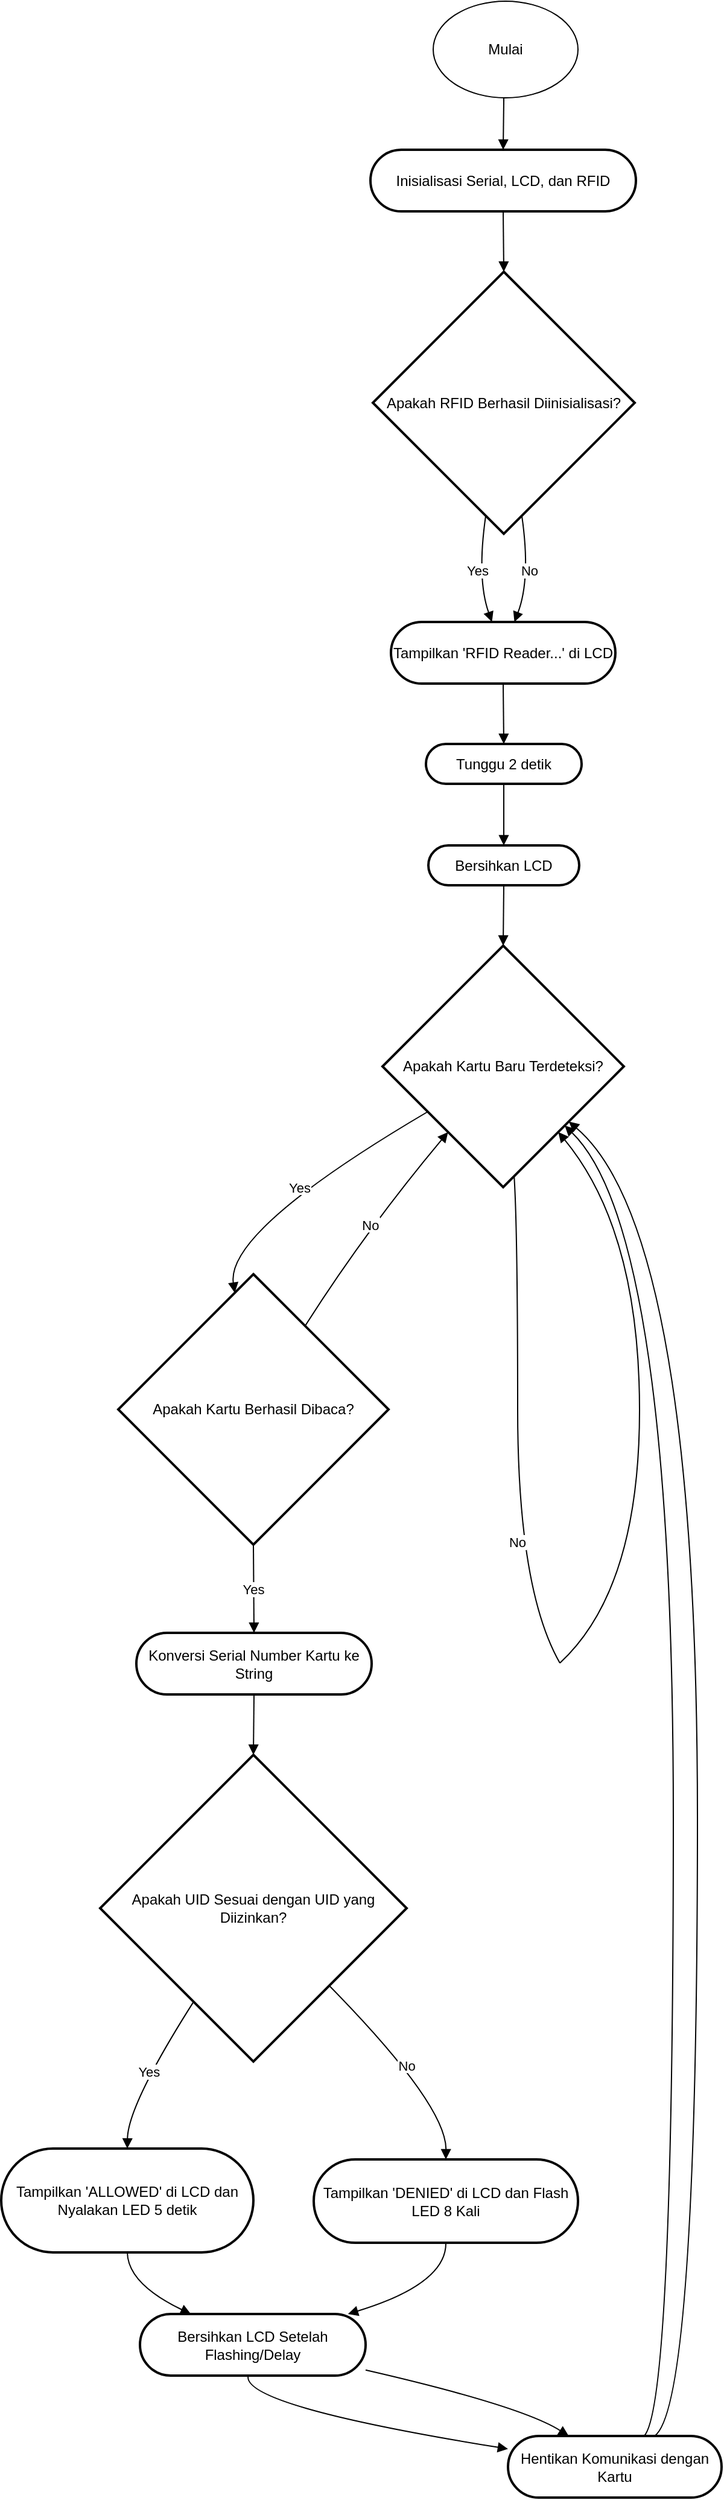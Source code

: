 <mxfile version="24.7.17">
  <diagram name="Page-1" id="JwDsAGPlqfCBR2MU8sBk">
    <mxGraphModel dx="1050" dy="1721" grid="1" gridSize="10" guides="1" tooltips="1" connect="1" arrows="1" fold="1" page="1" pageScale="1" pageWidth="850" pageHeight="1100" math="0" shadow="0">
      <root>
        <mxCell id="0" />
        <mxCell id="1" parent="0" />
        <mxCell id="ErsTNzK7OGeEdpvl7YnJ-2" value="Inisialisasi Serial, LCD, dan RFID" style="rounded=1;whiteSpace=wrap;arcSize=50;strokeWidth=2;" parent="1" vertex="1">
          <mxGeometry x="326" y="103" width="220" height="51" as="geometry" />
        </mxCell>
        <mxCell id="ErsTNzK7OGeEdpvl7YnJ-3" value="Apakah RFID Berhasil Diinisialisasi?" style="rhombus;strokeWidth=2;whiteSpace=wrap;" parent="1" vertex="1">
          <mxGeometry x="328" y="204" width="217" height="217" as="geometry" />
        </mxCell>
        <mxCell id="ErsTNzK7OGeEdpvl7YnJ-4" value="Tampilkan &#39;RFID Reader...&#39; di LCD" style="rounded=1;whiteSpace=wrap;arcSize=50;strokeWidth=2;" parent="1" vertex="1">
          <mxGeometry x="343" y="494" width="186" height="51" as="geometry" />
        </mxCell>
        <mxCell id="ErsTNzK7OGeEdpvl7YnJ-5" value="Tunggu 2 detik" style="rounded=1;whiteSpace=wrap;arcSize=50;strokeWidth=2;" parent="1" vertex="1">
          <mxGeometry x="372" y="595" width="129" height="33" as="geometry" />
        </mxCell>
        <mxCell id="ErsTNzK7OGeEdpvl7YnJ-6" value="Bersihkan LCD" style="rounded=1;whiteSpace=wrap;arcSize=50;strokeWidth=2;" parent="1" vertex="1">
          <mxGeometry x="374" y="679" width="125" height="33" as="geometry" />
        </mxCell>
        <mxCell id="ErsTNzK7OGeEdpvl7YnJ-7" value="Apakah Kartu Baru Terdeteksi?" style="rhombus;strokeWidth=2;whiteSpace=wrap;" parent="1" vertex="1">
          <mxGeometry x="336" y="762" width="200" height="200" as="geometry" />
        </mxCell>
        <mxCell id="ErsTNzK7OGeEdpvl7YnJ-8" value="Apakah Kartu Berhasil Dibaca?" style="rhombus;strokeWidth=2;whiteSpace=wrap;" parent="1" vertex="1">
          <mxGeometry x="117" y="1034" width="224" height="224" as="geometry" />
        </mxCell>
        <mxCell id="ErsTNzK7OGeEdpvl7YnJ-9" value="Konversi Serial Number Kartu ke String" style="rounded=1;whiteSpace=wrap;arcSize=50;strokeWidth=2;" parent="1" vertex="1">
          <mxGeometry x="132" y="1331" width="195" height="51" as="geometry" />
        </mxCell>
        <mxCell id="ErsTNzK7OGeEdpvl7YnJ-10" value="Apakah UID Sesuai dengan UID yang Diizinkan?" style="rhombus;strokeWidth=2;whiteSpace=wrap;" parent="1" vertex="1">
          <mxGeometry x="102" y="1432" width="254" height="254" as="geometry" />
        </mxCell>
        <mxCell id="ErsTNzK7OGeEdpvl7YnJ-11" value="Tampilkan &#39;ALLOWED&#39; di LCD dan Nyalakan LED 5 detik" style="rounded=1;whiteSpace=wrap;arcSize=50;strokeWidth=2;" parent="1" vertex="1">
          <mxGeometry x="20" y="1758" width="209" height="86" as="geometry" />
        </mxCell>
        <mxCell id="ErsTNzK7OGeEdpvl7YnJ-12" value="Tampilkan &#39;DENIED&#39; di LCD dan Flash LED 8 Kali" style="rounded=1;whiteSpace=wrap;arcSize=50;strokeWidth=2;" parent="1" vertex="1">
          <mxGeometry x="279" y="1767" width="219" height="69" as="geometry" />
        </mxCell>
        <mxCell id="ErsTNzK7OGeEdpvl7YnJ-13" value="Bersihkan LCD Setelah Flashing/Delay" style="rounded=1;whiteSpace=wrap;arcSize=50;strokeWidth=2;" parent="1" vertex="1">
          <mxGeometry x="135" y="1895" width="187" height="51" as="geometry" />
        </mxCell>
        <mxCell id="ErsTNzK7OGeEdpvl7YnJ-14" value="Hentikan Komunikasi dengan Kartu" style="rounded=1;whiteSpace=wrap;arcSize=50;strokeWidth=2;" parent="1" vertex="1">
          <mxGeometry x="440" y="1996" width="177" height="51" as="geometry" />
        </mxCell>
        <mxCell id="ErsTNzK7OGeEdpvl7YnJ-16" value="" style="whiteSpace=wrap;strokeWidth=2;" parent="1" vertex="1">
          <mxGeometry x="448" y="1146" as="geometry" />
        </mxCell>
        <mxCell id="ErsTNzK7OGeEdpvl7YnJ-17" value="" style="whiteSpace=wrap;strokeWidth=2;" parent="1" vertex="1">
          <mxGeometry x="483" y="1356" as="geometry" />
        </mxCell>
        <mxCell id="ErsTNzK7OGeEdpvl7YnJ-18" value="" style="curved=1;startArrow=none;endArrow=block;exitX=0.51;exitY=1.01;entryX=0.5;entryY=0.01;rounded=0;" parent="1" target="ErsTNzK7OGeEdpvl7YnJ-2" edge="1">
          <mxGeometry relative="1" as="geometry">
            <Array as="points" />
            <mxPoint x="436.608" y="53" as="sourcePoint" />
          </mxGeometry>
        </mxCell>
        <mxCell id="ErsTNzK7OGeEdpvl7YnJ-19" value="" style="curved=1;startArrow=none;endArrow=block;exitX=0.5;exitY=1.01;entryX=0.5;entryY=0;rounded=0;" parent="1" source="ErsTNzK7OGeEdpvl7YnJ-2" target="ErsTNzK7OGeEdpvl7YnJ-3" edge="1">
          <mxGeometry relative="1" as="geometry">
            <Array as="points" />
          </mxGeometry>
        </mxCell>
        <mxCell id="ErsTNzK7OGeEdpvl7YnJ-20" value="Yes" style="curved=1;startArrow=none;endArrow=block;exitX=0.42;exitY=1;entryX=0.45;entryY=0;rounded=0;" parent="1" source="ErsTNzK7OGeEdpvl7YnJ-3" target="ErsTNzK7OGeEdpvl7YnJ-4" edge="1">
          <mxGeometry relative="1" as="geometry">
            <Array as="points">
              <mxPoint x="414" y="458" />
            </Array>
          </mxGeometry>
        </mxCell>
        <mxCell id="ErsTNzK7OGeEdpvl7YnJ-21" value="No" style="curved=1;startArrow=none;endArrow=block;exitX=0.58;exitY=1;entryX=0.55;entryY=0;rounded=0;" parent="1" source="ErsTNzK7OGeEdpvl7YnJ-3" target="ErsTNzK7OGeEdpvl7YnJ-4" edge="1">
          <mxGeometry relative="1" as="geometry">
            <Array as="points">
              <mxPoint x="459" y="458" />
            </Array>
          </mxGeometry>
        </mxCell>
        <mxCell id="ErsTNzK7OGeEdpvl7YnJ-22" value="" style="curved=1;startArrow=none;endArrow=block;exitX=0.5;exitY=1;entryX=0.5;entryY=0.01;rounded=0;" parent="1" source="ErsTNzK7OGeEdpvl7YnJ-4" target="ErsTNzK7OGeEdpvl7YnJ-5" edge="1">
          <mxGeometry relative="1" as="geometry">
            <Array as="points" />
          </mxGeometry>
        </mxCell>
        <mxCell id="ErsTNzK7OGeEdpvl7YnJ-23" value="" style="curved=1;startArrow=none;endArrow=block;exitX=0.5;exitY=1.02;entryX=0.5;entryY=-0.01;rounded=0;" parent="1" source="ErsTNzK7OGeEdpvl7YnJ-5" target="ErsTNzK7OGeEdpvl7YnJ-6" edge="1">
          <mxGeometry relative="1" as="geometry">
            <Array as="points" />
          </mxGeometry>
        </mxCell>
        <mxCell id="ErsTNzK7OGeEdpvl7YnJ-24" value="" style="curved=1;startArrow=none;endArrow=block;exitX=0.5;exitY=1;entryX=0.5;entryY=0;rounded=0;" parent="1" source="ErsTNzK7OGeEdpvl7YnJ-6" target="ErsTNzK7OGeEdpvl7YnJ-7" edge="1">
          <mxGeometry relative="1" as="geometry">
            <Array as="points" />
          </mxGeometry>
        </mxCell>
        <mxCell id="ErsTNzK7OGeEdpvl7YnJ-25" value="Yes" style="curved=1;startArrow=none;endArrow=block;exitX=0;exitY=0.8;entryX=0.42;entryY=0;rounded=0;" parent="1" source="ErsTNzK7OGeEdpvl7YnJ-7" target="ErsTNzK7OGeEdpvl7YnJ-8" edge="1">
          <mxGeometry relative="1" as="geometry">
            <Array as="points">
              <mxPoint x="206" y="998" />
            </Array>
          </mxGeometry>
        </mxCell>
        <mxCell id="ErsTNzK7OGeEdpvl7YnJ-26" value="" style="curved=1;startArrow=none;endArrow=none;exitX=0.55;exitY=1;entryX=Infinity;entryY=Infinity;rounded=0;" parent="1" source="ErsTNzK7OGeEdpvl7YnJ-7" target="ErsTNzK7OGeEdpvl7YnJ-16" edge="1">
          <mxGeometry relative="1" as="geometry">
            <Array as="points">
              <mxPoint x="448" y="998" />
            </Array>
          </mxGeometry>
        </mxCell>
        <mxCell id="ErsTNzK7OGeEdpvl7YnJ-27" value="No" style="curved=1;startArrow=none;endArrow=none;exitX=Infinity;exitY=Infinity;entryX=Infinity;entryY=Infinity;rounded=0;" parent="1" source="ErsTNzK7OGeEdpvl7YnJ-16" target="ErsTNzK7OGeEdpvl7YnJ-17" edge="1">
          <mxGeometry relative="1" as="geometry">
            <Array as="points">
              <mxPoint x="448" y="1295" />
            </Array>
          </mxGeometry>
        </mxCell>
        <mxCell id="ErsTNzK7OGeEdpvl7YnJ-28" value="" style="curved=1;startArrow=none;endArrow=block;exitX=Infinity;exitY=Infinity;entryX=0.92;entryY=1;rounded=0;" parent="1" source="ErsTNzK7OGeEdpvl7YnJ-17" target="ErsTNzK7OGeEdpvl7YnJ-7" edge="1">
          <mxGeometry relative="1" as="geometry">
            <Array as="points">
              <mxPoint x="549" y="1295" />
              <mxPoint x="549" y="998" />
            </Array>
          </mxGeometry>
        </mxCell>
        <mxCell id="ErsTNzK7OGeEdpvl7YnJ-29" value="Yes" style="curved=1;startArrow=none;endArrow=block;exitX=0.5;exitY=1;entryX=0.5;entryY=0;rounded=0;" parent="1" source="ErsTNzK7OGeEdpvl7YnJ-8" target="ErsTNzK7OGeEdpvl7YnJ-9" edge="1">
          <mxGeometry relative="1" as="geometry">
            <Array as="points" />
          </mxGeometry>
        </mxCell>
        <mxCell id="ErsTNzK7OGeEdpvl7YnJ-30" value="No" style="curved=1;startArrow=none;endArrow=block;exitX=0.81;exitY=0;entryX=0.08;entryY=1;rounded=0;" parent="1" source="ErsTNzK7OGeEdpvl7YnJ-8" target="ErsTNzK7OGeEdpvl7YnJ-7" edge="1">
          <mxGeometry relative="1" as="geometry">
            <Array as="points">
              <mxPoint x="322" y="998" />
            </Array>
          </mxGeometry>
        </mxCell>
        <mxCell id="ErsTNzK7OGeEdpvl7YnJ-31" value="" style="curved=1;startArrow=none;endArrow=block;exitX=0.5;exitY=1;entryX=0.5;entryY=0;rounded=0;" parent="1" source="ErsTNzK7OGeEdpvl7YnJ-9" target="ErsTNzK7OGeEdpvl7YnJ-10" edge="1">
          <mxGeometry relative="1" as="geometry">
            <Array as="points" />
          </mxGeometry>
        </mxCell>
        <mxCell id="ErsTNzK7OGeEdpvl7YnJ-32" value="Yes" style="curved=1;startArrow=none;endArrow=block;exitX=0.18;exitY=1;entryX=0.5;entryY=0.01;rounded=0;" parent="1" source="ErsTNzK7OGeEdpvl7YnJ-10" target="ErsTNzK7OGeEdpvl7YnJ-11" edge="1">
          <mxGeometry relative="1" as="geometry">
            <Array as="points">
              <mxPoint x="125" y="1722" />
            </Array>
          </mxGeometry>
        </mxCell>
        <mxCell id="ErsTNzK7OGeEdpvl7YnJ-33" value="" style="curved=1;startArrow=none;endArrow=block;exitX=0.5;exitY=1.01;entryX=0.22;entryY=-0.01;rounded=0;" parent="1" source="ErsTNzK7OGeEdpvl7YnJ-11" target="ErsTNzK7OGeEdpvl7YnJ-13" edge="1">
          <mxGeometry relative="1" as="geometry">
            <Array as="points">
              <mxPoint x="125" y="1870" />
            </Array>
          </mxGeometry>
        </mxCell>
        <mxCell id="ErsTNzK7OGeEdpvl7YnJ-34" value="" style="curved=1;startArrow=none;endArrow=block;exitX=0.48;exitY=0.99;entryX=0;entryY=0.21;rounded=0;" parent="1" source="ErsTNzK7OGeEdpvl7YnJ-13" target="ErsTNzK7OGeEdpvl7YnJ-14" edge="1">
          <mxGeometry relative="1" as="geometry">
            <Array as="points">
              <mxPoint x="219" y="1971" />
            </Array>
          </mxGeometry>
        </mxCell>
        <mxCell id="ErsTNzK7OGeEdpvl7YnJ-35" value="" style="curved=1;startArrow=none;endArrow=block;exitX=0.64;exitY=-0.01;entryX=1;entryY=0.98;rounded=0;" parent="1" source="ErsTNzK7OGeEdpvl7YnJ-14" target="ErsTNzK7OGeEdpvl7YnJ-7" edge="1">
          <mxGeometry relative="1" as="geometry">
            <Array as="points">
              <mxPoint x="577" y="1971" />
              <mxPoint x="577" y="998" />
            </Array>
          </mxGeometry>
        </mxCell>
        <mxCell id="ErsTNzK7OGeEdpvl7YnJ-36" value="No" style="curved=1;startArrow=none;endArrow=block;exitX=0.99;exitY=1;entryX=0.5;entryY=0;rounded=0;" parent="1" source="ErsTNzK7OGeEdpvl7YnJ-10" target="ErsTNzK7OGeEdpvl7YnJ-12" edge="1">
          <mxGeometry relative="1" as="geometry">
            <Array as="points">
              <mxPoint x="389" y="1722" />
            </Array>
          </mxGeometry>
        </mxCell>
        <mxCell id="ErsTNzK7OGeEdpvl7YnJ-37" value="" style="curved=1;startArrow=none;endArrow=block;exitX=0.5;exitY=1;entryX=0.93;entryY=-0.01;rounded=0;" parent="1" source="ErsTNzK7OGeEdpvl7YnJ-12" target="ErsTNzK7OGeEdpvl7YnJ-13" edge="1">
          <mxGeometry relative="1" as="geometry">
            <Array as="points">
              <mxPoint x="389" y="1870" />
            </Array>
          </mxGeometry>
        </mxCell>
        <mxCell id="ErsTNzK7OGeEdpvl7YnJ-38" value="" style="curved=1;startArrow=none;endArrow=block;exitX=1;exitY=0.91;entryX=0.28;entryY=-0.01;rounded=0;" parent="1" source="ErsTNzK7OGeEdpvl7YnJ-13" target="ErsTNzK7OGeEdpvl7YnJ-14" edge="1">
          <mxGeometry relative="1" as="geometry">
            <Array as="points">
              <mxPoint x="451" y="1971" />
            </Array>
          </mxGeometry>
        </mxCell>
        <mxCell id="ErsTNzK7OGeEdpvl7YnJ-39" value="" style="curved=1;startArrow=none;endArrow=block;exitX=0.69;exitY=-0.01;entryX=1;entryY=0.92;rounded=0;" parent="1" source="ErsTNzK7OGeEdpvl7YnJ-14" target="ErsTNzK7OGeEdpvl7YnJ-7" edge="1">
          <mxGeometry relative="1" as="geometry">
            <Array as="points">
              <mxPoint x="597" y="1971" />
              <mxPoint x="597" y="998" />
            </Array>
          </mxGeometry>
        </mxCell>
        <mxCell id="HU9y28eN2HCwS1VbHa_8-1" value="Mulai" style="ellipse;whiteSpace=wrap;html=1;" parent="1" vertex="1">
          <mxGeometry x="378" y="-20" width="120" height="80" as="geometry" />
        </mxCell>
      </root>
    </mxGraphModel>
  </diagram>
</mxfile>
